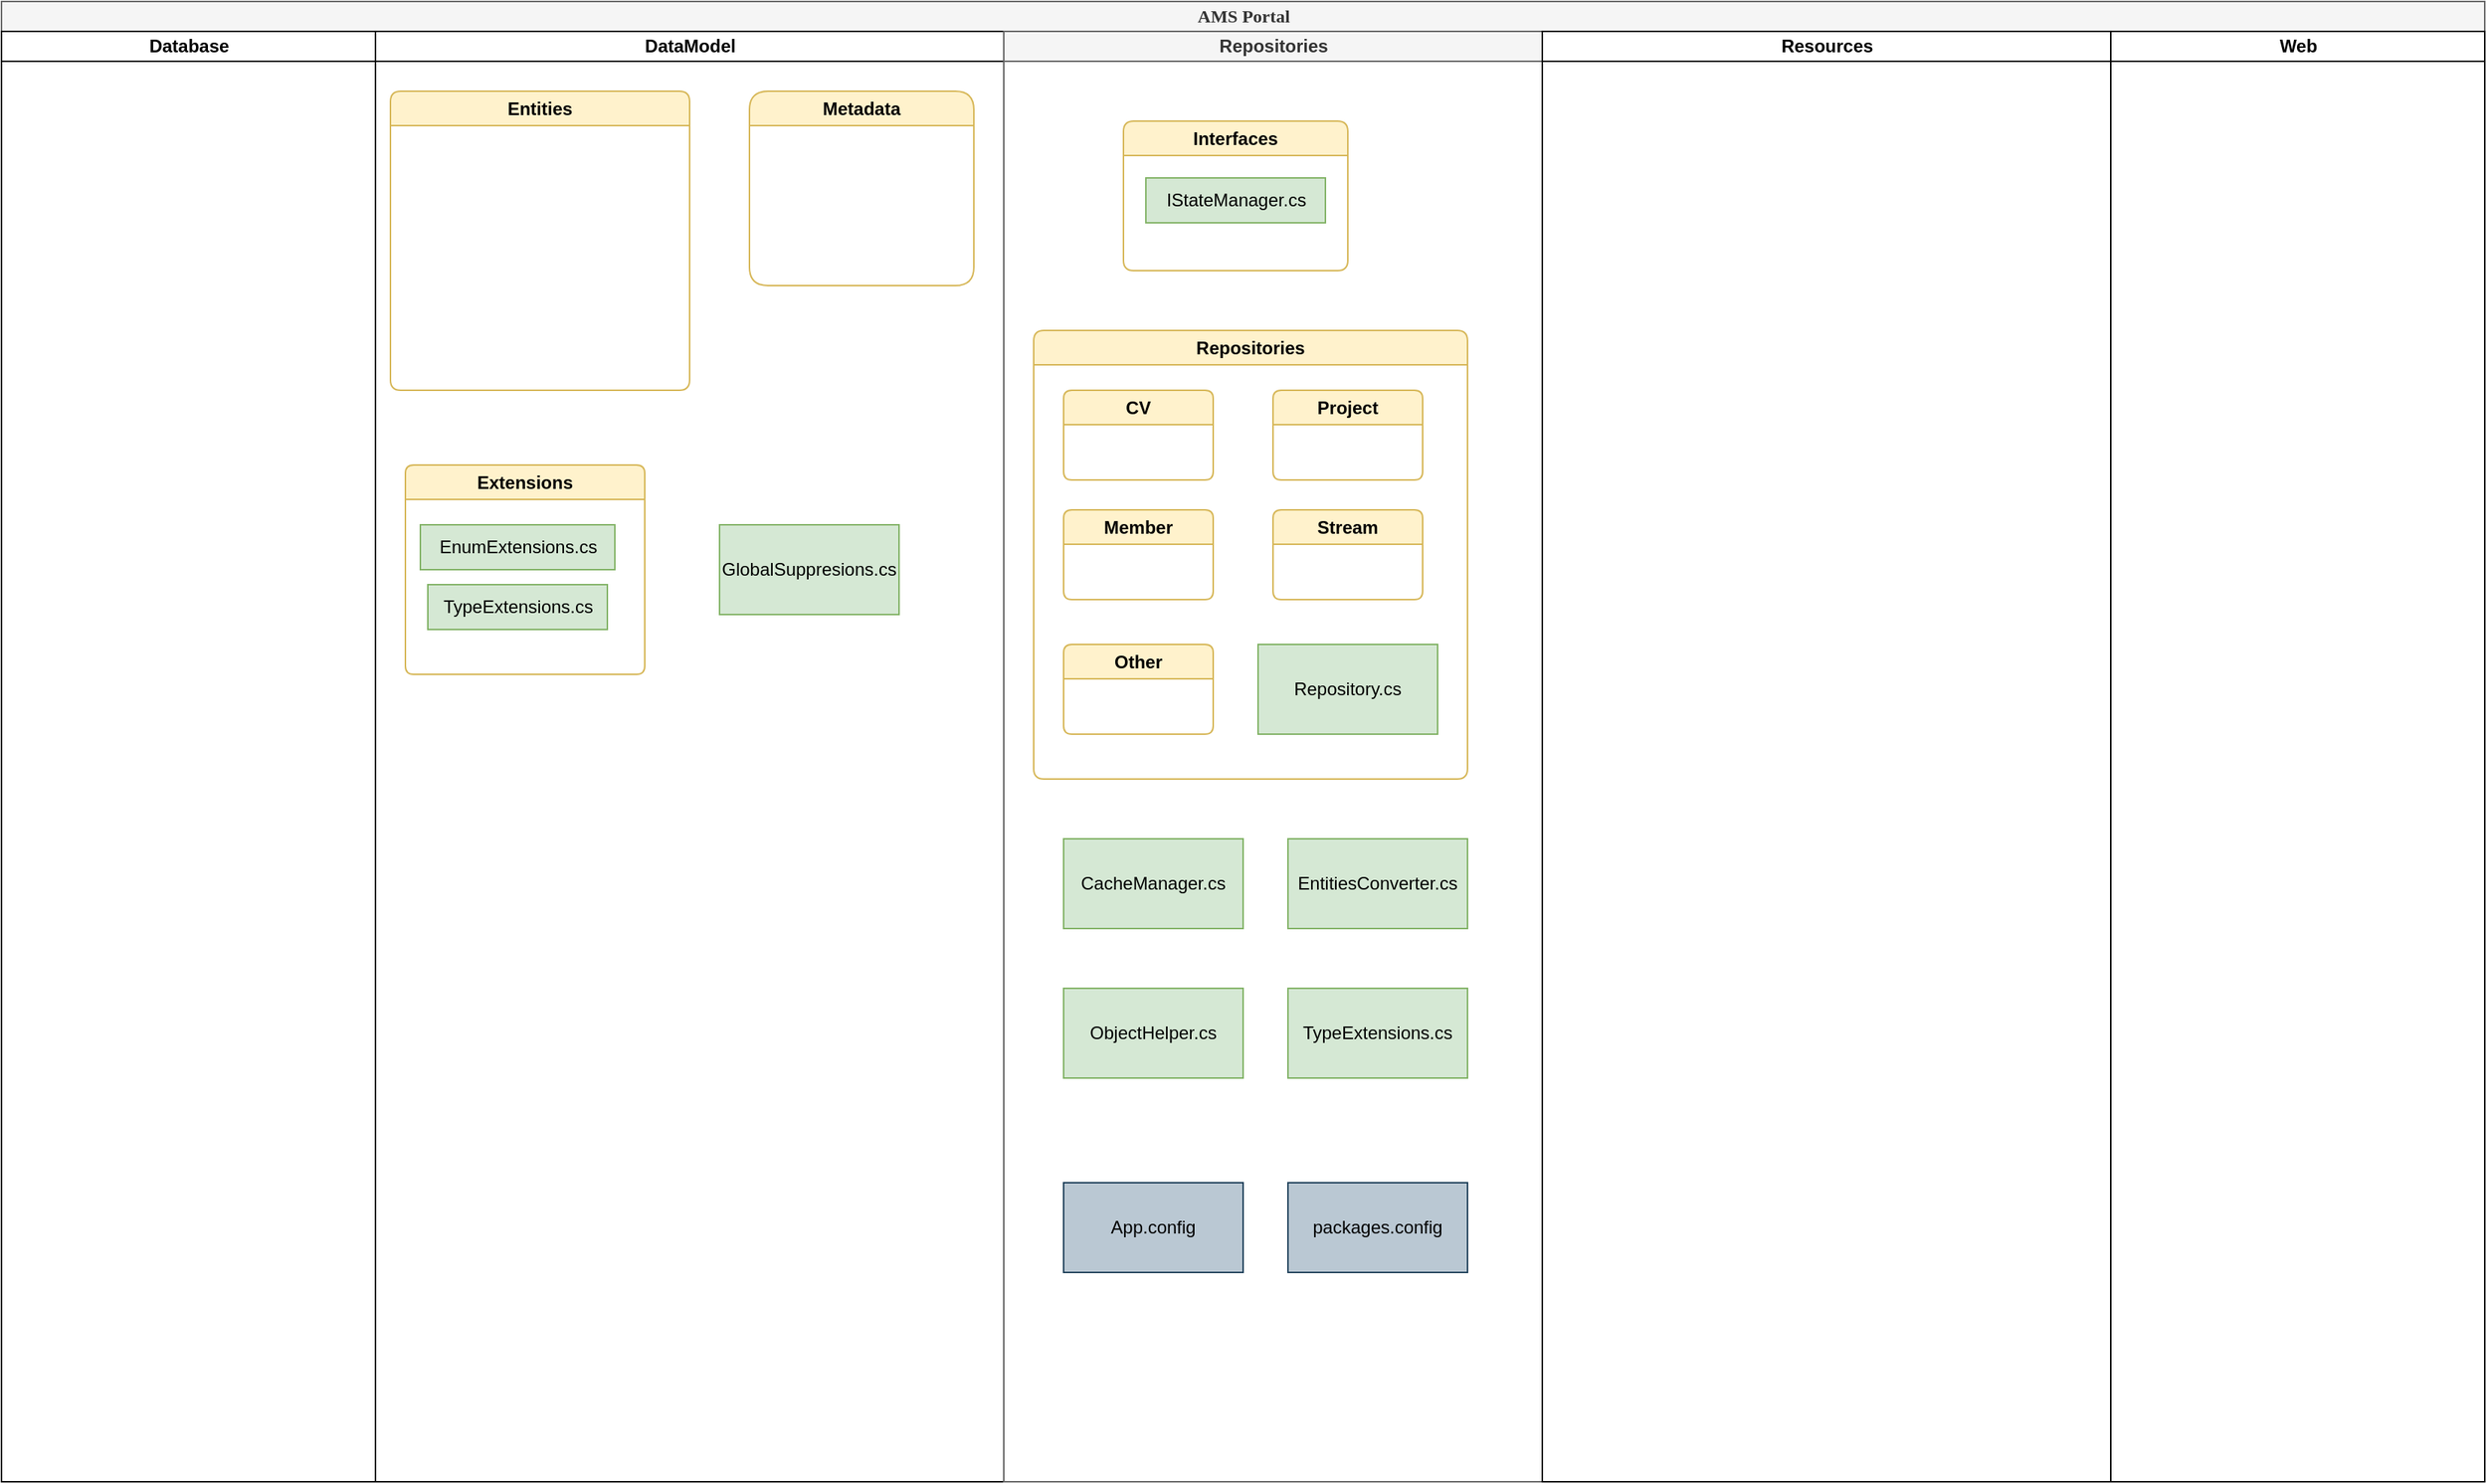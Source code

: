 <mxfile version="24.8.0">
  <diagram name="Page-1" id="0783ab3e-0a74-02c8-0abd-f7b4e66b4bec">
    <mxGraphModel dx="2049" dy="1054" grid="1" gridSize="10" guides="1" tooltips="1" connect="1" arrows="1" fold="1" page="1" pageScale="1" pageWidth="850" pageHeight="1100" background="none" math="0" shadow="0">
      <root>
        <mxCell id="0" />
        <mxCell id="1" parent="0" />
        <mxCell id="1c1d494c118603dd-1" value="AMS Portal" style="swimlane;html=1;childLayout=stackLayout;startSize=20;rounded=0;shadow=0;comic=0;labelBackgroundColor=none;strokeWidth=1;fontFamily=Verdana;fontSize=12;align=center;fillColor=#f5f5f5;strokeColor=#666666;fontColor=#333333;" parent="1" vertex="1">
          <mxGeometry x="40" y="20" width="1660" height="990" as="geometry" />
        </mxCell>
        <mxCell id="1c1d494c118603dd-2" value="Database" style="swimlane;html=1;startSize=20;" parent="1c1d494c118603dd-1" vertex="1">
          <mxGeometry y="20" width="250" height="970" as="geometry" />
        </mxCell>
        <mxCell id="1c1d494c118603dd-3" value="DataModel" style="swimlane;html=1;startSize=20;glass=0;" parent="1c1d494c118603dd-1" vertex="1">
          <mxGeometry x="250" y="20" width="420" height="970" as="geometry" />
        </mxCell>
        <mxCell id="wW1gp_j_5MiP1NA-PQDF-19" value="Entities" style="swimlane;whiteSpace=wrap;html=1;rounded=1;strokeColor=#d6b656;align=center;verticalAlign=middle;fontFamily=Helvetica;fontSize=12;fillColor=#fff2cc;startSize=23;arcSize=10;" vertex="1" parent="1c1d494c118603dd-3">
          <mxGeometry x="10" y="40" width="200" height="200" as="geometry" />
        </mxCell>
        <mxCell id="wW1gp_j_5MiP1NA-PQDF-20" value="Extensions" style="swimlane;whiteSpace=wrap;html=1;rounded=1;strokeColor=#d6b656;align=center;verticalAlign=middle;fontFamily=Helvetica;fontSize=12;fillColor=#fff2cc;startSize=23;arcSize=8;" vertex="1" parent="1c1d494c118603dd-3">
          <mxGeometry x="20" y="290" width="160" height="140" as="geometry" />
        </mxCell>
        <mxCell id="wW1gp_j_5MiP1NA-PQDF-45" value="EnumExtensions.cs" style="text;html=1;align=center;verticalAlign=middle;resizable=0;points=[];autosize=1;strokeColor=#82b366;fillColor=#d5e8d4;fontFamily=Helvetica;fontSize=12;" vertex="1" parent="wW1gp_j_5MiP1NA-PQDF-20">
          <mxGeometry x="10" y="40" width="130" height="30" as="geometry" />
        </mxCell>
        <mxCell id="wW1gp_j_5MiP1NA-PQDF-46" value="TypeExtensions.cs" style="text;html=1;align=center;verticalAlign=middle;resizable=0;points=[];autosize=1;strokeColor=#82b366;fillColor=#d5e8d4;fontFamily=Helvetica;fontSize=12;" vertex="1" parent="wW1gp_j_5MiP1NA-PQDF-20">
          <mxGeometry x="15" y="80" width="120" height="30" as="geometry" />
        </mxCell>
        <mxCell id="wW1gp_j_5MiP1NA-PQDF-71" value="Metadata" style="swimlane;whiteSpace=wrap;html=1;rounded=1;strokeColor=#d6b656;align=center;verticalAlign=middle;fontFamily=Helvetica;fontSize=12;fillColor=#fff2cc;startSize=23;arcSize=18;" vertex="1" parent="1c1d494c118603dd-3">
          <mxGeometry x="250" y="40" width="150" height="130" as="geometry" />
        </mxCell>
        <mxCell id="wW1gp_j_5MiP1NA-PQDF-72" value="GlobalSuppresions.cs" style="rounded=0;whiteSpace=wrap;html=1;strokeColor=#82b366;align=center;verticalAlign=middle;fontFamily=Helvetica;fontSize=12;fillColor=#d5e8d4;" vertex="1" parent="1c1d494c118603dd-3">
          <mxGeometry x="230" y="330" width="120" height="60" as="geometry" />
        </mxCell>
        <mxCell id="wW1gp_j_5MiP1NA-PQDF-1" value="Repositories" style="swimlane;html=1;startSize=20;fillColor=#f5f5f5;fontColor=#333333;strokeColor=#666666;" vertex="1" parent="1c1d494c118603dd-1">
          <mxGeometry x="670" y="20" width="360" height="970" as="geometry" />
        </mxCell>
        <mxCell id="wW1gp_j_5MiP1NA-PQDF-21" value="Interfaces" style="swimlane;whiteSpace=wrap;html=1;rounded=1;strokeColor=#d6b656;align=center;verticalAlign=middle;fontFamily=Helvetica;fontSize=12;fillColor=#fff2cc;startSize=23;arcSize=10;" vertex="1" parent="wW1gp_j_5MiP1NA-PQDF-1">
          <mxGeometry x="80" y="60" width="150" height="100" as="geometry" />
        </mxCell>
        <mxCell id="wW1gp_j_5MiP1NA-PQDF-22" value="IStateManager.cs" style="text;html=1;align=center;verticalAlign=middle;resizable=0;points=[];autosize=1;strokeColor=#82b366;fillColor=#d5e8d4;fontFamily=Helvetica;fontSize=12;" vertex="1" parent="wW1gp_j_5MiP1NA-PQDF-21">
          <mxGeometry x="15" y="38" width="120" height="30" as="geometry" />
        </mxCell>
        <mxCell id="wW1gp_j_5MiP1NA-PQDF-23" value="Repositories" style="swimlane;whiteSpace=wrap;html=1;rounded=1;strokeColor=#d6b656;align=center;verticalAlign=middle;fontFamily=Helvetica;fontSize=12;fillColor=#fff2cc;startSize=23;arcSize=10;" vertex="1" parent="wW1gp_j_5MiP1NA-PQDF-1">
          <mxGeometry x="20" y="200" width="290" height="300" as="geometry" />
        </mxCell>
        <mxCell id="wW1gp_j_5MiP1NA-PQDF-24" value="CV" style="swimlane;whiteSpace=wrap;html=1;rounded=1;strokeColor=#d6b656;align=center;verticalAlign=middle;fontFamily=Helvetica;fontSize=12;fillColor=#fff2cc;startSize=23;arcSize=8;" vertex="1" parent="wW1gp_j_5MiP1NA-PQDF-23">
          <mxGeometry x="20" y="40" width="100" height="60" as="geometry" />
        </mxCell>
        <mxCell id="wW1gp_j_5MiP1NA-PQDF-36" value="Member" style="swimlane;whiteSpace=wrap;html=1;rounded=1;strokeColor=#d6b656;align=center;verticalAlign=middle;fontFamily=Helvetica;fontSize=12;fillColor=#fff2cc;startSize=23;arcSize=8;" vertex="1" parent="wW1gp_j_5MiP1NA-PQDF-23">
          <mxGeometry x="20" y="120" width="100" height="60" as="geometry" />
        </mxCell>
        <mxCell id="wW1gp_j_5MiP1NA-PQDF-37" value="Other" style="swimlane;whiteSpace=wrap;html=1;rounded=1;strokeColor=#d6b656;align=center;verticalAlign=middle;fontFamily=Helvetica;fontSize=12;fillColor=#fff2cc;startSize=23;arcSize=8;" vertex="1" parent="wW1gp_j_5MiP1NA-PQDF-23">
          <mxGeometry x="20" y="210" width="100" height="60" as="geometry" />
        </mxCell>
        <mxCell id="wW1gp_j_5MiP1NA-PQDF-38" value="Project" style="swimlane;whiteSpace=wrap;html=1;rounded=1;strokeColor=#d6b656;align=center;verticalAlign=middle;fontFamily=Helvetica;fontSize=12;fillColor=#fff2cc;startSize=23;arcSize=8;" vertex="1" parent="wW1gp_j_5MiP1NA-PQDF-23">
          <mxGeometry x="160" y="40" width="100" height="60" as="geometry" />
        </mxCell>
        <mxCell id="wW1gp_j_5MiP1NA-PQDF-39" value="Stream" style="swimlane;whiteSpace=wrap;html=1;rounded=1;strokeColor=#d6b656;align=center;verticalAlign=middle;fontFamily=Helvetica;fontSize=12;fillColor=#fff2cc;startSize=23;arcSize=8;" vertex="1" parent="wW1gp_j_5MiP1NA-PQDF-23">
          <mxGeometry x="160" y="120" width="100" height="60" as="geometry" />
        </mxCell>
        <mxCell id="wW1gp_j_5MiP1NA-PQDF-40" value="Repository.cs" style="rounded=0;whiteSpace=wrap;html=1;strokeColor=#82b366;align=center;verticalAlign=middle;fontFamily=Helvetica;fontSize=12;fillColor=#d5e8d4;" vertex="1" parent="wW1gp_j_5MiP1NA-PQDF-23">
          <mxGeometry x="150" y="210" width="120" height="60" as="geometry" />
        </mxCell>
        <mxCell id="wW1gp_j_5MiP1NA-PQDF-41" value="CacheManager.cs" style="rounded=0;whiteSpace=wrap;html=1;strokeColor=#82b366;align=center;verticalAlign=middle;fontFamily=Helvetica;fontSize=12;fillColor=#d5e8d4;" vertex="1" parent="wW1gp_j_5MiP1NA-PQDF-1">
          <mxGeometry x="40" y="540" width="120" height="60" as="geometry" />
        </mxCell>
        <mxCell id="wW1gp_j_5MiP1NA-PQDF-42" value="EntitiesConverter.cs" style="rounded=0;whiteSpace=wrap;html=1;strokeColor=#82b366;align=center;verticalAlign=middle;fontFamily=Helvetica;fontSize=12;fillColor=#d5e8d4;" vertex="1" parent="wW1gp_j_5MiP1NA-PQDF-1">
          <mxGeometry x="190" y="540" width="120" height="60" as="geometry" />
        </mxCell>
        <mxCell id="wW1gp_j_5MiP1NA-PQDF-43" value="ObjectHelper.cs" style="rounded=0;whiteSpace=wrap;html=1;strokeColor=#82b366;align=center;verticalAlign=middle;fontFamily=Helvetica;fontSize=12;fillColor=#d5e8d4;" vertex="1" parent="wW1gp_j_5MiP1NA-PQDF-1">
          <mxGeometry x="40" y="640" width="120" height="60" as="geometry" />
        </mxCell>
        <mxCell id="wW1gp_j_5MiP1NA-PQDF-44" value="TypeExtensions.cs" style="rounded=0;whiteSpace=wrap;html=1;strokeColor=#82b366;align=center;verticalAlign=middle;fontFamily=Helvetica;fontSize=12;fillColor=#d5e8d4;" vertex="1" parent="wW1gp_j_5MiP1NA-PQDF-1">
          <mxGeometry x="190" y="640" width="120" height="60" as="geometry" />
        </mxCell>
        <mxCell id="wW1gp_j_5MiP1NA-PQDF-69" value="App.config" style="rounded=0;whiteSpace=wrap;html=1;strokeColor=#23445d;align=center;verticalAlign=middle;fontFamily=Helvetica;fontSize=12;fillColor=#bac8d3;" vertex="1" parent="wW1gp_j_5MiP1NA-PQDF-1">
          <mxGeometry x="40" y="770" width="120" height="60" as="geometry" />
        </mxCell>
        <mxCell id="wW1gp_j_5MiP1NA-PQDF-70" value="packages.config" style="rounded=0;whiteSpace=wrap;html=1;strokeColor=#23445d;align=center;verticalAlign=middle;fontFamily=Helvetica;fontSize=12;fillColor=#bac8d3;" vertex="1" parent="wW1gp_j_5MiP1NA-PQDF-1">
          <mxGeometry x="190" y="770" width="120" height="60" as="geometry" />
        </mxCell>
        <mxCell id="wW1gp_j_5MiP1NA-PQDF-3" value="Resources" style="swimlane;html=1;startSize=20;" vertex="1" parent="1c1d494c118603dd-1">
          <mxGeometry x="1030" y="20" width="380" height="970" as="geometry" />
        </mxCell>
        <mxCell id="wW1gp_j_5MiP1NA-PQDF-4" value="Web" style="swimlane;html=1;startSize=20;" vertex="1" parent="1">
          <mxGeometry x="1450" y="40" width="250" height="970" as="geometry" />
        </mxCell>
      </root>
    </mxGraphModel>
  </diagram>
</mxfile>
